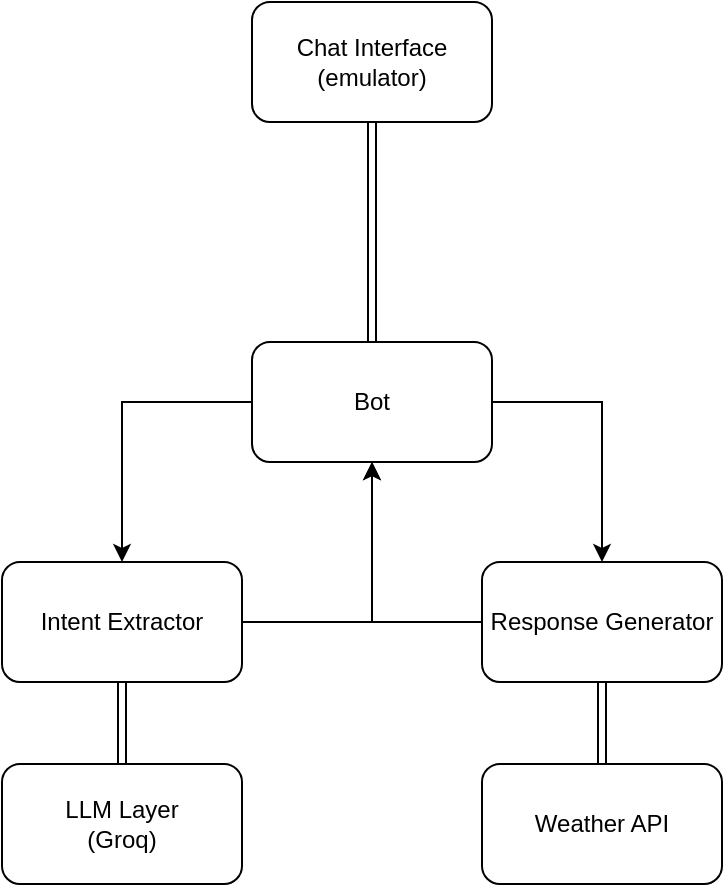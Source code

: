 <mxfile>
    <diagram name="Page-1" id="P4wz9tz5DpIjRcyxbAzH">
        <mxGraphModel dx="749" dy="390" grid="1" gridSize="10" guides="1" tooltips="1" connect="1" arrows="1" fold="1" page="1" pageScale="1" pageWidth="850" pageHeight="1100" math="0" shadow="0">
            <root>
                <mxCell id="0"/>
                <mxCell id="1" parent="0"/>
                <mxCell id="JRjFhBzN5Ztp_i3TkOo--5" style="edgeStyle=orthogonalEdgeStyle;rounded=0;orthogonalLoop=1;jettySize=auto;html=1;entryX=0.5;entryY=0;entryDx=0;entryDy=0;shape=link;" parent="1" source="JRjFhBzN5Ztp_i3TkOo--1" target="JRjFhBzN5Ztp_i3TkOo--4" edge="1">
                    <mxGeometry relative="1" as="geometry"/>
                </mxCell>
                <mxCell id="JRjFhBzN5Ztp_i3TkOo--7" style="edgeStyle=orthogonalEdgeStyle;rounded=0;orthogonalLoop=1;jettySize=auto;html=1;entryX=0.5;entryY=1;entryDx=0;entryDy=0;" parent="1" source="JRjFhBzN5Ztp_i3TkOo--1" target="JRjFhBzN5Ztp_i3TkOo--3" edge="1">
                    <mxGeometry relative="1" as="geometry"/>
                </mxCell>
                <mxCell id="JRjFhBzN5Ztp_i3TkOo--1" value="Intent Extractor" style="rounded=1;whiteSpace=wrap;html=1;" parent="1" vertex="1">
                    <mxGeometry x="240" y="440" width="120" height="60" as="geometry"/>
                </mxCell>
                <mxCell id="JRjFhBzN5Ztp_i3TkOo--9" style="edgeStyle=orthogonalEdgeStyle;rounded=0;orthogonalLoop=1;jettySize=auto;html=1;entryX=0.5;entryY=1;entryDx=0;entryDy=0;" parent="1" source="JRjFhBzN5Ztp_i3TkOo--2" target="JRjFhBzN5Ztp_i3TkOo--3" edge="1">
                    <mxGeometry relative="1" as="geometry">
                        <Array as="points">
                            <mxPoint x="425" y="470"/>
                        </Array>
                    </mxGeometry>
                </mxCell>
                <mxCell id="3" style="edgeStyle=none;html=1;shape=link;" edge="1" parent="1" source="JRjFhBzN5Ztp_i3TkOo--2" target="2">
                    <mxGeometry relative="1" as="geometry"/>
                </mxCell>
                <mxCell id="JRjFhBzN5Ztp_i3TkOo--2" value="Response Generator" style="rounded=1;whiteSpace=wrap;html=1;" parent="1" vertex="1">
                    <mxGeometry x="480" y="440" width="120" height="60" as="geometry"/>
                </mxCell>
                <mxCell id="JRjFhBzN5Ztp_i3TkOo--6" style="edgeStyle=orthogonalEdgeStyle;rounded=0;orthogonalLoop=1;jettySize=auto;html=1;entryX=0.5;entryY=0;entryDx=0;entryDy=0;" parent="1" source="JRjFhBzN5Ztp_i3TkOo--3" target="JRjFhBzN5Ztp_i3TkOo--1" edge="1">
                    <mxGeometry relative="1" as="geometry"/>
                </mxCell>
                <mxCell id="JRjFhBzN5Ztp_i3TkOo--8" style="edgeStyle=orthogonalEdgeStyle;rounded=0;orthogonalLoop=1;jettySize=auto;html=1;entryX=0.5;entryY=0;entryDx=0;entryDy=0;" parent="1" source="JRjFhBzN5Ztp_i3TkOo--3" target="JRjFhBzN5Ztp_i3TkOo--2" edge="1">
                    <mxGeometry relative="1" as="geometry">
                        <Array as="points">
                            <mxPoint x="540" y="360"/>
                        </Array>
                    </mxGeometry>
                </mxCell>
                <mxCell id="JRjFhBzN5Ztp_i3TkOo--11" style="edgeStyle=orthogonalEdgeStyle;rounded=0;orthogonalLoop=1;jettySize=auto;html=1;entryX=0.5;entryY=1;entryDx=0;entryDy=0;shape=link;" parent="1" source="JRjFhBzN5Ztp_i3TkOo--3" target="JRjFhBzN5Ztp_i3TkOo--10" edge="1">
                    <mxGeometry relative="1" as="geometry"/>
                </mxCell>
                <mxCell id="JRjFhBzN5Ztp_i3TkOo--3" value="Bot" style="rounded=1;whiteSpace=wrap;html=1;" parent="1" vertex="1">
                    <mxGeometry x="365" y="330" width="120" height="60" as="geometry"/>
                </mxCell>
                <mxCell id="JRjFhBzN5Ztp_i3TkOo--4" value="LLM Layer&lt;div&gt;(Groq)&lt;/div&gt;" style="rounded=1;whiteSpace=wrap;html=1;" parent="1" vertex="1">
                    <mxGeometry x="240" y="541" width="120" height="60" as="geometry"/>
                </mxCell>
                <mxCell id="JRjFhBzN5Ztp_i3TkOo--10" value="Chat Interface&lt;div&gt;(emulator)&lt;/div&gt;" style="rounded=1;whiteSpace=wrap;html=1;" parent="1" vertex="1">
                    <mxGeometry x="365" y="160" width="120" height="60" as="geometry"/>
                </mxCell>
                <mxCell id="2" value="Weather API" style="rounded=1;whiteSpace=wrap;html=1;" vertex="1" parent="1">
                    <mxGeometry x="480" y="541" width="120" height="60" as="geometry"/>
                </mxCell>
            </root>
        </mxGraphModel>
    </diagram>
</mxfile>